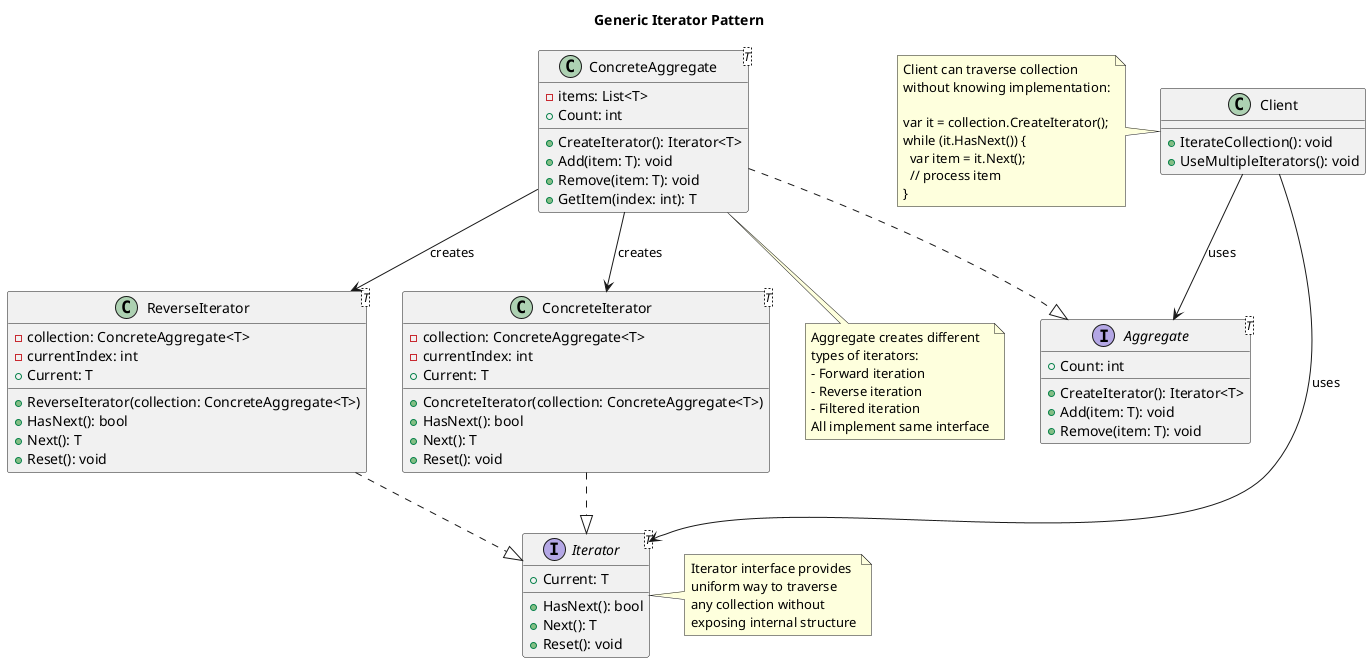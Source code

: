 @startuml Generic_Iterator_Pattern

title Generic Iterator Pattern

interface Iterator<T> {
    +HasNext(): bool
    +Next(): T
    +Reset(): void
    +Current: T
}

interface Aggregate<T> {
    +CreateIterator(): Iterator<T>
    +Add(item: T): void
    +Remove(item: T): void
    +Count: int
}

class ConcreteIterator<T> {
    -collection: ConcreteAggregate<T>
    -currentIndex: int
    +ConcreteIterator(collection: ConcreteAggregate<T>)
    +HasNext(): bool
    +Next(): T
    +Reset(): void
    +Current: T
}

class ConcreteAggregate<T> {
    -items: List<T>
    +CreateIterator(): Iterator<T>
    +Add(item: T): void
    +Remove(item: T): void
    +Count: int
    +GetItem(index: int): T
}

class ReverseIterator<T> {
    -collection: ConcreteAggregate<T>
    -currentIndex: int
    +ReverseIterator(collection: ConcreteAggregate<T>)
    +HasNext(): bool
    +Next(): T
    +Reset(): void
    +Current: T
}

class Client {
    +IterateCollection(): void
    +UseMultipleIterators(): void
}

ConcreteIterator ..|> Iterator
ReverseIterator ..|> Iterator
ConcreteAggregate ..|> Aggregate
ConcreteAggregate --> ConcreteIterator : creates
ConcreteAggregate --> ReverseIterator : creates
Client --> Aggregate : uses
Client --> Iterator : uses

note right of Iterator
  Iterator interface provides
  uniform way to traverse
  any collection without
  exposing internal structure
end note

note bottom of ConcreteAggregate
  Aggregate creates different
  types of iterators:
  - Forward iteration
  - Reverse iteration
  - Filtered iteration
  All implement same interface
end note

note left of Client
  Client can traverse collection
  without knowing implementation:
  
  var it = collection.CreateIterator();
  while (it.HasNext()) {
    var item = it.Next();
    // process item
  }
end note

@enduml
